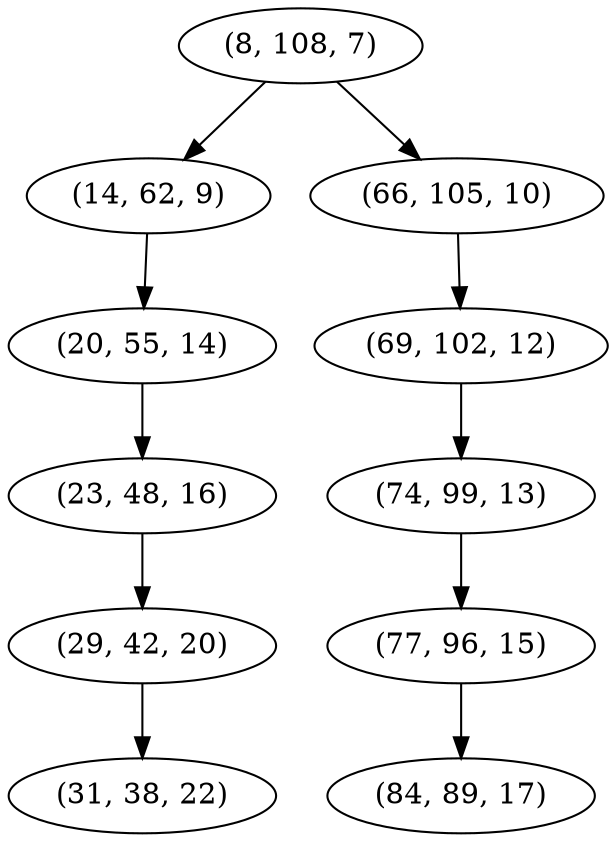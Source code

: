 digraph tree {
    "(8, 108, 7)";
    "(14, 62, 9)";
    "(20, 55, 14)";
    "(23, 48, 16)";
    "(29, 42, 20)";
    "(31, 38, 22)";
    "(66, 105, 10)";
    "(69, 102, 12)";
    "(74, 99, 13)";
    "(77, 96, 15)";
    "(84, 89, 17)";
    "(8, 108, 7)" -> "(14, 62, 9)";
    "(8, 108, 7)" -> "(66, 105, 10)";
    "(14, 62, 9)" -> "(20, 55, 14)";
    "(20, 55, 14)" -> "(23, 48, 16)";
    "(23, 48, 16)" -> "(29, 42, 20)";
    "(29, 42, 20)" -> "(31, 38, 22)";
    "(66, 105, 10)" -> "(69, 102, 12)";
    "(69, 102, 12)" -> "(74, 99, 13)";
    "(74, 99, 13)" -> "(77, 96, 15)";
    "(77, 96, 15)" -> "(84, 89, 17)";
}
